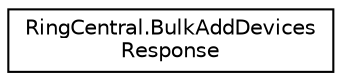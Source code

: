 digraph "Graphical Class Hierarchy"
{
 // LATEX_PDF_SIZE
  edge [fontname="Helvetica",fontsize="10",labelfontname="Helvetica",labelfontsize="10"];
  node [fontname="Helvetica",fontsize="10",shape=record];
  rankdir="LR";
  Node0 [label="RingCentral.BulkAddDevices\lResponse",height=0.2,width=0.4,color="black", fillcolor="white", style="filled",URL="$classRingCentral_1_1BulkAddDevicesResponse.html",tooltip=" "];
}
